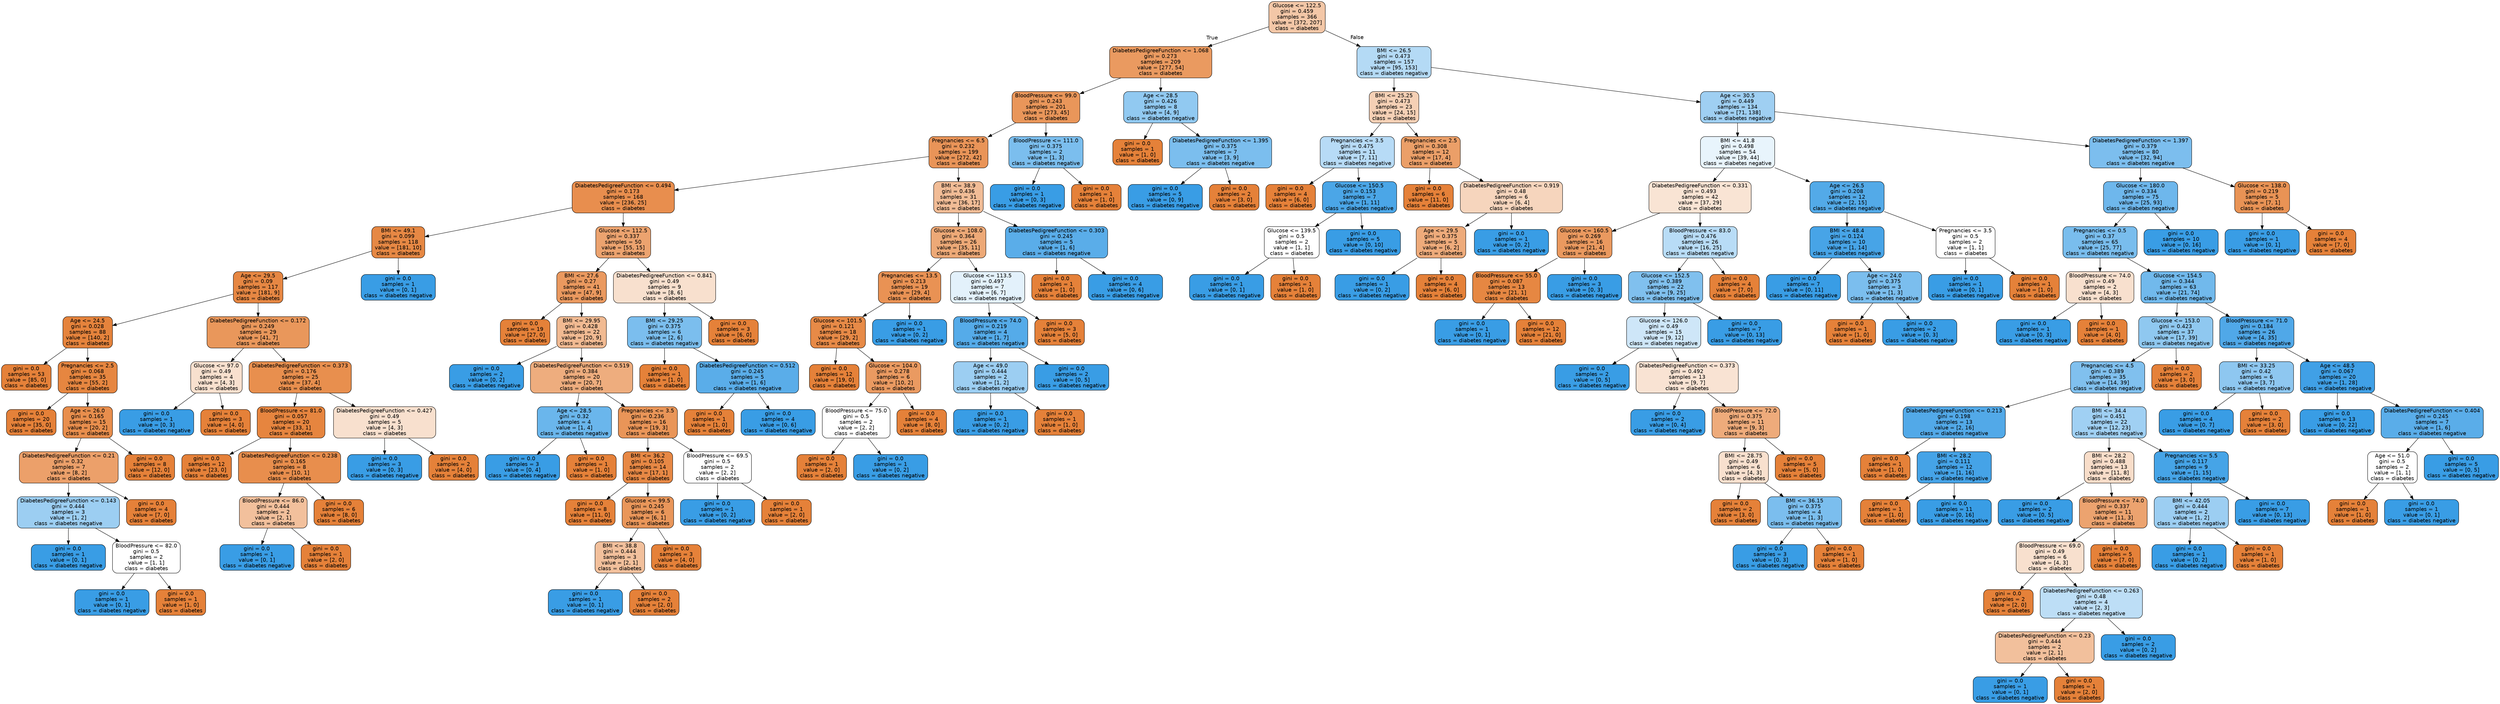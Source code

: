 digraph Tree {
node [shape=box, style="filled, rounded", color="black", fontname=helvetica] ;
edge [fontname=helvetica] ;
0 [label="Glucose <= 122.5\ngini = 0.459\nsamples = 366\nvalue = [372, 207]\nclass = diabetes", fillcolor="#f3c7a7"] ;
1 [label="DiabetesPedigreeFunction <= 1.068\ngini = 0.273\nsamples = 209\nvalue = [277, 54]\nclass = diabetes", fillcolor="#ea9a60"] ;
0 -> 1 [labeldistance=2.5, labelangle=45, headlabel="True"] ;
2 [label="BloodPressure <= 99.0\ngini = 0.243\nsamples = 201\nvalue = [273, 45]\nclass = diabetes", fillcolor="#e9965a"] ;
1 -> 2 ;
3 [label="Pregnancies <= 6.5\ngini = 0.232\nsamples = 199\nvalue = [272, 42]\nclass = diabetes", fillcolor="#e99458"] ;
2 -> 3 ;
4 [label="DiabetesPedigreeFunction <= 0.494\ngini = 0.173\nsamples = 168\nvalue = [236, 25]\nclass = diabetes", fillcolor="#e88e4e"] ;
3 -> 4 ;
5 [label="BMI <= 49.1\ngini = 0.099\nsamples = 118\nvalue = [181, 10]\nclass = diabetes", fillcolor="#e68844"] ;
4 -> 5 ;
6 [label="Age <= 29.5\ngini = 0.09\nsamples = 117\nvalue = [181, 9]\nclass = diabetes", fillcolor="#e68743"] ;
5 -> 6 ;
7 [label="Age <= 24.5\ngini = 0.028\nsamples = 88\nvalue = [140, 2]\nclass = diabetes", fillcolor="#e5833c"] ;
6 -> 7 ;
8 [label="gini = 0.0\nsamples = 53\nvalue = [85, 0]\nclass = diabetes", fillcolor="#e58139"] ;
7 -> 8 ;
9 [label="Pregnancies <= 2.5\ngini = 0.068\nsamples = 35\nvalue = [55, 2]\nclass = diabetes", fillcolor="#e68640"] ;
7 -> 9 ;
10 [label="gini = 0.0\nsamples = 20\nvalue = [35, 0]\nclass = diabetes", fillcolor="#e58139"] ;
9 -> 10 ;
11 [label="Age <= 26.0\ngini = 0.165\nsamples = 15\nvalue = [20, 2]\nclass = diabetes", fillcolor="#e88e4d"] ;
9 -> 11 ;
12 [label="DiabetesPedigreeFunction <= 0.21\ngini = 0.32\nsamples = 7\nvalue = [8, 2]\nclass = diabetes", fillcolor="#eca06a"] ;
11 -> 12 ;
13 [label="DiabetesPedigreeFunction <= 0.143\ngini = 0.444\nsamples = 3\nvalue = [1, 2]\nclass = diabetes negative", fillcolor="#9ccef2"] ;
12 -> 13 ;
14 [label="gini = 0.0\nsamples = 1\nvalue = [0, 1]\nclass = diabetes negative", fillcolor="#399de5"] ;
13 -> 14 ;
15 [label="BloodPressure <= 82.0\ngini = 0.5\nsamples = 2\nvalue = [1, 1]\nclass = diabetes", fillcolor="#ffffff"] ;
13 -> 15 ;
16 [label="gini = 0.0\nsamples = 1\nvalue = [0, 1]\nclass = diabetes negative", fillcolor="#399de5"] ;
15 -> 16 ;
17 [label="gini = 0.0\nsamples = 1\nvalue = [1, 0]\nclass = diabetes", fillcolor="#e58139"] ;
15 -> 17 ;
18 [label="gini = 0.0\nsamples = 4\nvalue = [7, 0]\nclass = diabetes", fillcolor="#e58139"] ;
12 -> 18 ;
19 [label="gini = 0.0\nsamples = 8\nvalue = [12, 0]\nclass = diabetes", fillcolor="#e58139"] ;
11 -> 19 ;
20 [label="DiabetesPedigreeFunction <= 0.172\ngini = 0.249\nsamples = 29\nvalue = [41, 7]\nclass = diabetes", fillcolor="#e9975b"] ;
6 -> 20 ;
21 [label="Glucose <= 97.0\ngini = 0.49\nsamples = 4\nvalue = [4, 3]\nclass = diabetes", fillcolor="#f8e0ce"] ;
20 -> 21 ;
22 [label="gini = 0.0\nsamples = 1\nvalue = [0, 3]\nclass = diabetes negative", fillcolor="#399de5"] ;
21 -> 22 ;
23 [label="gini = 0.0\nsamples = 3\nvalue = [4, 0]\nclass = diabetes", fillcolor="#e58139"] ;
21 -> 23 ;
24 [label="DiabetesPedigreeFunction <= 0.373\ngini = 0.176\nsamples = 25\nvalue = [37, 4]\nclass = diabetes", fillcolor="#e88f4e"] ;
20 -> 24 ;
25 [label="BloodPressure <= 81.0\ngini = 0.057\nsamples = 20\nvalue = [33, 1]\nclass = diabetes", fillcolor="#e6853f"] ;
24 -> 25 ;
26 [label="gini = 0.0\nsamples = 12\nvalue = [23, 0]\nclass = diabetes", fillcolor="#e58139"] ;
25 -> 26 ;
27 [label="DiabetesPedigreeFunction <= 0.238\ngini = 0.165\nsamples = 8\nvalue = [10, 1]\nclass = diabetes", fillcolor="#e88e4d"] ;
25 -> 27 ;
28 [label="BloodPressure <= 86.0\ngini = 0.444\nsamples = 2\nvalue = [2, 1]\nclass = diabetes", fillcolor="#f2c09c"] ;
27 -> 28 ;
29 [label="gini = 0.0\nsamples = 1\nvalue = [0, 1]\nclass = diabetes negative", fillcolor="#399de5"] ;
28 -> 29 ;
30 [label="gini = 0.0\nsamples = 1\nvalue = [2, 0]\nclass = diabetes", fillcolor="#e58139"] ;
28 -> 30 ;
31 [label="gini = 0.0\nsamples = 6\nvalue = [8, 0]\nclass = diabetes", fillcolor="#e58139"] ;
27 -> 31 ;
32 [label="DiabetesPedigreeFunction <= 0.427\ngini = 0.49\nsamples = 5\nvalue = [4, 3]\nclass = diabetes", fillcolor="#f8e0ce"] ;
24 -> 32 ;
33 [label="gini = 0.0\nsamples = 3\nvalue = [0, 3]\nclass = diabetes negative", fillcolor="#399de5"] ;
32 -> 33 ;
34 [label="gini = 0.0\nsamples = 2\nvalue = [4, 0]\nclass = diabetes", fillcolor="#e58139"] ;
32 -> 34 ;
35 [label="gini = 0.0\nsamples = 1\nvalue = [0, 1]\nclass = diabetes negative", fillcolor="#399de5"] ;
5 -> 35 ;
36 [label="Glucose <= 112.5\ngini = 0.337\nsamples = 50\nvalue = [55, 15]\nclass = diabetes", fillcolor="#eca36f"] ;
4 -> 36 ;
37 [label="BMI <= 27.6\ngini = 0.27\nsamples = 41\nvalue = [47, 9]\nclass = diabetes", fillcolor="#ea995f"] ;
36 -> 37 ;
38 [label="gini = 0.0\nsamples = 19\nvalue = [27, 0]\nclass = diabetes", fillcolor="#e58139"] ;
37 -> 38 ;
39 [label="BMI <= 29.95\ngini = 0.428\nsamples = 22\nvalue = [20, 9]\nclass = diabetes", fillcolor="#f1ba92"] ;
37 -> 39 ;
40 [label="gini = 0.0\nsamples = 2\nvalue = [0, 2]\nclass = diabetes negative", fillcolor="#399de5"] ;
39 -> 40 ;
41 [label="DiabetesPedigreeFunction <= 0.519\ngini = 0.384\nsamples = 20\nvalue = [20, 7]\nclass = diabetes", fillcolor="#eead7e"] ;
39 -> 41 ;
42 [label="Age <= 28.5\ngini = 0.32\nsamples = 4\nvalue = [1, 4]\nclass = diabetes negative", fillcolor="#6ab6ec"] ;
41 -> 42 ;
43 [label="gini = 0.0\nsamples = 3\nvalue = [0, 4]\nclass = diabetes negative", fillcolor="#399de5"] ;
42 -> 43 ;
44 [label="gini = 0.0\nsamples = 1\nvalue = [1, 0]\nclass = diabetes", fillcolor="#e58139"] ;
42 -> 44 ;
45 [label="Pregnancies <= 3.5\ngini = 0.236\nsamples = 16\nvalue = [19, 3]\nclass = diabetes", fillcolor="#e99558"] ;
41 -> 45 ;
46 [label="BMI <= 36.2\ngini = 0.105\nsamples = 14\nvalue = [17, 1]\nclass = diabetes", fillcolor="#e78845"] ;
45 -> 46 ;
47 [label="gini = 0.0\nsamples = 8\nvalue = [11, 0]\nclass = diabetes", fillcolor="#e58139"] ;
46 -> 47 ;
48 [label="Glucose <= 99.5\ngini = 0.245\nsamples = 6\nvalue = [6, 1]\nclass = diabetes", fillcolor="#e9965a"] ;
46 -> 48 ;
49 [label="BMI <= 38.8\ngini = 0.444\nsamples = 3\nvalue = [2, 1]\nclass = diabetes", fillcolor="#f2c09c"] ;
48 -> 49 ;
50 [label="gini = 0.0\nsamples = 1\nvalue = [0, 1]\nclass = diabetes negative", fillcolor="#399de5"] ;
49 -> 50 ;
51 [label="gini = 0.0\nsamples = 2\nvalue = [2, 0]\nclass = diabetes", fillcolor="#e58139"] ;
49 -> 51 ;
52 [label="gini = 0.0\nsamples = 3\nvalue = [4, 0]\nclass = diabetes", fillcolor="#e58139"] ;
48 -> 52 ;
53 [label="BloodPressure <= 69.5\ngini = 0.5\nsamples = 2\nvalue = [2, 2]\nclass = diabetes", fillcolor="#ffffff"] ;
45 -> 53 ;
54 [label="gini = 0.0\nsamples = 1\nvalue = [0, 2]\nclass = diabetes negative", fillcolor="#399de5"] ;
53 -> 54 ;
55 [label="gini = 0.0\nsamples = 1\nvalue = [2, 0]\nclass = diabetes", fillcolor="#e58139"] ;
53 -> 55 ;
56 [label="DiabetesPedigreeFunction <= 0.841\ngini = 0.49\nsamples = 9\nvalue = [8, 6]\nclass = diabetes", fillcolor="#f8e0ce"] ;
36 -> 56 ;
57 [label="BMI <= 29.25\ngini = 0.375\nsamples = 6\nvalue = [2, 6]\nclass = diabetes negative", fillcolor="#7bbeee"] ;
56 -> 57 ;
58 [label="gini = 0.0\nsamples = 1\nvalue = [1, 0]\nclass = diabetes", fillcolor="#e58139"] ;
57 -> 58 ;
59 [label="DiabetesPedigreeFunction <= 0.512\ngini = 0.245\nsamples = 5\nvalue = [1, 6]\nclass = diabetes negative", fillcolor="#5aade9"] ;
57 -> 59 ;
60 [label="gini = 0.0\nsamples = 1\nvalue = [1, 0]\nclass = diabetes", fillcolor="#e58139"] ;
59 -> 60 ;
61 [label="gini = 0.0\nsamples = 4\nvalue = [0, 6]\nclass = diabetes negative", fillcolor="#399de5"] ;
59 -> 61 ;
62 [label="gini = 0.0\nsamples = 3\nvalue = [6, 0]\nclass = diabetes", fillcolor="#e58139"] ;
56 -> 62 ;
63 [label="BMI <= 38.9\ngini = 0.436\nsamples = 31\nvalue = [36, 17]\nclass = diabetes", fillcolor="#f1bc96"] ;
3 -> 63 ;
64 [label="Glucose <= 108.0\ngini = 0.364\nsamples = 26\nvalue = [35, 11]\nclass = diabetes", fillcolor="#eda977"] ;
63 -> 64 ;
65 [label="Pregnancies <= 13.5\ngini = 0.213\nsamples = 19\nvalue = [29, 4]\nclass = diabetes", fillcolor="#e99254"] ;
64 -> 65 ;
66 [label="Glucose <= 101.5\ngini = 0.121\nsamples = 18\nvalue = [29, 2]\nclass = diabetes", fillcolor="#e78a47"] ;
65 -> 66 ;
67 [label="gini = 0.0\nsamples = 12\nvalue = [19, 0]\nclass = diabetes", fillcolor="#e58139"] ;
66 -> 67 ;
68 [label="Glucose <= 104.0\ngini = 0.278\nsamples = 6\nvalue = [10, 2]\nclass = diabetes", fillcolor="#ea9a61"] ;
66 -> 68 ;
69 [label="BloodPressure <= 75.0\ngini = 0.5\nsamples = 2\nvalue = [2, 2]\nclass = diabetes", fillcolor="#ffffff"] ;
68 -> 69 ;
70 [label="gini = 0.0\nsamples = 1\nvalue = [2, 0]\nclass = diabetes", fillcolor="#e58139"] ;
69 -> 70 ;
71 [label="gini = 0.0\nsamples = 1\nvalue = [0, 2]\nclass = diabetes negative", fillcolor="#399de5"] ;
69 -> 71 ;
72 [label="gini = 0.0\nsamples = 4\nvalue = [8, 0]\nclass = diabetes", fillcolor="#e58139"] ;
68 -> 72 ;
73 [label="gini = 0.0\nsamples = 1\nvalue = [0, 2]\nclass = diabetes negative", fillcolor="#399de5"] ;
65 -> 73 ;
74 [label="Glucose <= 113.5\ngini = 0.497\nsamples = 7\nvalue = [6, 7]\nclass = diabetes negative", fillcolor="#e3f1fb"] ;
64 -> 74 ;
75 [label="BloodPressure <= 74.0\ngini = 0.219\nsamples = 4\nvalue = [1, 7]\nclass = diabetes negative", fillcolor="#55abe9"] ;
74 -> 75 ;
76 [label="Age <= 49.0\ngini = 0.444\nsamples = 2\nvalue = [1, 2]\nclass = diabetes negative", fillcolor="#9ccef2"] ;
75 -> 76 ;
77 [label="gini = 0.0\nsamples = 1\nvalue = [0, 2]\nclass = diabetes negative", fillcolor="#399de5"] ;
76 -> 77 ;
78 [label="gini = 0.0\nsamples = 1\nvalue = [1, 0]\nclass = diabetes", fillcolor="#e58139"] ;
76 -> 78 ;
79 [label="gini = 0.0\nsamples = 2\nvalue = [0, 5]\nclass = diabetes negative", fillcolor="#399de5"] ;
75 -> 79 ;
80 [label="gini = 0.0\nsamples = 3\nvalue = [5, 0]\nclass = diabetes", fillcolor="#e58139"] ;
74 -> 80 ;
81 [label="DiabetesPedigreeFunction <= 0.303\ngini = 0.245\nsamples = 5\nvalue = [1, 6]\nclass = diabetes negative", fillcolor="#5aade9"] ;
63 -> 81 ;
82 [label="gini = 0.0\nsamples = 1\nvalue = [1, 0]\nclass = diabetes", fillcolor="#e58139"] ;
81 -> 82 ;
83 [label="gini = 0.0\nsamples = 4\nvalue = [0, 6]\nclass = diabetes negative", fillcolor="#399de5"] ;
81 -> 83 ;
84 [label="BloodPressure <= 111.0\ngini = 0.375\nsamples = 2\nvalue = [1, 3]\nclass = diabetes negative", fillcolor="#7bbeee"] ;
2 -> 84 ;
85 [label="gini = 0.0\nsamples = 1\nvalue = [0, 3]\nclass = diabetes negative", fillcolor="#399de5"] ;
84 -> 85 ;
86 [label="gini = 0.0\nsamples = 1\nvalue = [1, 0]\nclass = diabetes", fillcolor="#e58139"] ;
84 -> 86 ;
87 [label="Age <= 28.5\ngini = 0.426\nsamples = 8\nvalue = [4, 9]\nclass = diabetes negative", fillcolor="#91c9f1"] ;
1 -> 87 ;
88 [label="gini = 0.0\nsamples = 1\nvalue = [1, 0]\nclass = diabetes", fillcolor="#e58139"] ;
87 -> 88 ;
89 [label="DiabetesPedigreeFunction <= 1.395\ngini = 0.375\nsamples = 7\nvalue = [3, 9]\nclass = diabetes negative", fillcolor="#7bbeee"] ;
87 -> 89 ;
90 [label="gini = 0.0\nsamples = 5\nvalue = [0, 9]\nclass = diabetes negative", fillcolor="#399de5"] ;
89 -> 90 ;
91 [label="gini = 0.0\nsamples = 2\nvalue = [3, 0]\nclass = diabetes", fillcolor="#e58139"] ;
89 -> 91 ;
92 [label="BMI <= 26.5\ngini = 0.473\nsamples = 157\nvalue = [95, 153]\nclass = diabetes negative", fillcolor="#b4daf5"] ;
0 -> 92 [labeldistance=2.5, labelangle=-45, headlabel="False"] ;
93 [label="BMI <= 25.25\ngini = 0.473\nsamples = 23\nvalue = [24, 15]\nclass = diabetes", fillcolor="#f5d0b5"] ;
92 -> 93 ;
94 [label="Pregnancies <= 3.5\ngini = 0.475\nsamples = 11\nvalue = [7, 11]\nclass = diabetes negative", fillcolor="#b7dbf6"] ;
93 -> 94 ;
95 [label="gini = 0.0\nsamples = 4\nvalue = [6, 0]\nclass = diabetes", fillcolor="#e58139"] ;
94 -> 95 ;
96 [label="Glucose <= 150.5\ngini = 0.153\nsamples = 7\nvalue = [1, 11]\nclass = diabetes negative", fillcolor="#4ba6e7"] ;
94 -> 96 ;
97 [label="Glucose <= 139.5\ngini = 0.5\nsamples = 2\nvalue = [1, 1]\nclass = diabetes", fillcolor="#ffffff"] ;
96 -> 97 ;
98 [label="gini = 0.0\nsamples = 1\nvalue = [0, 1]\nclass = diabetes negative", fillcolor="#399de5"] ;
97 -> 98 ;
99 [label="gini = 0.0\nsamples = 1\nvalue = [1, 0]\nclass = diabetes", fillcolor="#e58139"] ;
97 -> 99 ;
100 [label="gini = 0.0\nsamples = 5\nvalue = [0, 10]\nclass = diabetes negative", fillcolor="#399de5"] ;
96 -> 100 ;
101 [label="Pregnancies <= 2.5\ngini = 0.308\nsamples = 12\nvalue = [17, 4]\nclass = diabetes", fillcolor="#eb9f68"] ;
93 -> 101 ;
102 [label="gini = 0.0\nsamples = 6\nvalue = [11, 0]\nclass = diabetes", fillcolor="#e58139"] ;
101 -> 102 ;
103 [label="DiabetesPedigreeFunction <= 0.919\ngini = 0.48\nsamples = 6\nvalue = [6, 4]\nclass = diabetes", fillcolor="#f6d5bd"] ;
101 -> 103 ;
104 [label="Age <= 29.5\ngini = 0.375\nsamples = 5\nvalue = [6, 2]\nclass = diabetes", fillcolor="#eeab7b"] ;
103 -> 104 ;
105 [label="gini = 0.0\nsamples = 1\nvalue = [0, 2]\nclass = diabetes negative", fillcolor="#399de5"] ;
104 -> 105 ;
106 [label="gini = 0.0\nsamples = 4\nvalue = [6, 0]\nclass = diabetes", fillcolor="#e58139"] ;
104 -> 106 ;
107 [label="gini = 0.0\nsamples = 1\nvalue = [0, 2]\nclass = diabetes negative", fillcolor="#399de5"] ;
103 -> 107 ;
108 [label="Age <= 30.5\ngini = 0.449\nsamples = 134\nvalue = [71, 138]\nclass = diabetes negative", fillcolor="#9fcff2"] ;
92 -> 108 ;
109 [label="BMI <= 41.8\ngini = 0.498\nsamples = 54\nvalue = [39, 44]\nclass = diabetes negative", fillcolor="#e8f4fc"] ;
108 -> 109 ;
110 [label="DiabetesPedigreeFunction <= 0.331\ngini = 0.493\nsamples = 42\nvalue = [37, 29]\nclass = diabetes", fillcolor="#f9e4d4"] ;
109 -> 110 ;
111 [label="Glucose <= 160.5\ngini = 0.269\nsamples = 16\nvalue = [21, 4]\nclass = diabetes", fillcolor="#ea995f"] ;
110 -> 111 ;
112 [label="BloodPressure <= 55.0\ngini = 0.087\nsamples = 13\nvalue = [21, 1]\nclass = diabetes", fillcolor="#e68742"] ;
111 -> 112 ;
113 [label="gini = 0.0\nsamples = 1\nvalue = [0, 1]\nclass = diabetes negative", fillcolor="#399de5"] ;
112 -> 113 ;
114 [label="gini = 0.0\nsamples = 12\nvalue = [21, 0]\nclass = diabetes", fillcolor="#e58139"] ;
112 -> 114 ;
115 [label="gini = 0.0\nsamples = 3\nvalue = [0, 3]\nclass = diabetes negative", fillcolor="#399de5"] ;
111 -> 115 ;
116 [label="BloodPressure <= 83.0\ngini = 0.476\nsamples = 26\nvalue = [16, 25]\nclass = diabetes negative", fillcolor="#b8dcf6"] ;
110 -> 116 ;
117 [label="Glucose <= 152.5\ngini = 0.389\nsamples = 22\nvalue = [9, 25]\nclass = diabetes negative", fillcolor="#80c0ee"] ;
116 -> 117 ;
118 [label="Glucose <= 126.0\ngini = 0.49\nsamples = 15\nvalue = [9, 12]\nclass = diabetes negative", fillcolor="#cee6f8"] ;
117 -> 118 ;
119 [label="gini = 0.0\nsamples = 2\nvalue = [0, 5]\nclass = diabetes negative", fillcolor="#399de5"] ;
118 -> 119 ;
120 [label="DiabetesPedigreeFunction <= 0.373\ngini = 0.492\nsamples = 13\nvalue = [9, 7]\nclass = diabetes", fillcolor="#f9e3d3"] ;
118 -> 120 ;
121 [label="gini = 0.0\nsamples = 2\nvalue = [0, 4]\nclass = diabetes negative", fillcolor="#399de5"] ;
120 -> 121 ;
122 [label="BloodPressure <= 72.0\ngini = 0.375\nsamples = 11\nvalue = [9, 3]\nclass = diabetes", fillcolor="#eeab7b"] ;
120 -> 122 ;
123 [label="BMI <= 28.75\ngini = 0.49\nsamples = 6\nvalue = [4, 3]\nclass = diabetes", fillcolor="#f8e0ce"] ;
122 -> 123 ;
124 [label="gini = 0.0\nsamples = 2\nvalue = [3, 0]\nclass = diabetes", fillcolor="#e58139"] ;
123 -> 124 ;
125 [label="BMI <= 36.15\ngini = 0.375\nsamples = 4\nvalue = [1, 3]\nclass = diabetes negative", fillcolor="#7bbeee"] ;
123 -> 125 ;
126 [label="gini = 0.0\nsamples = 3\nvalue = [0, 3]\nclass = diabetes negative", fillcolor="#399de5"] ;
125 -> 126 ;
127 [label="gini = 0.0\nsamples = 1\nvalue = [1, 0]\nclass = diabetes", fillcolor="#e58139"] ;
125 -> 127 ;
128 [label="gini = 0.0\nsamples = 5\nvalue = [5, 0]\nclass = diabetes", fillcolor="#e58139"] ;
122 -> 128 ;
129 [label="gini = 0.0\nsamples = 7\nvalue = [0, 13]\nclass = diabetes negative", fillcolor="#399de5"] ;
117 -> 129 ;
130 [label="gini = 0.0\nsamples = 4\nvalue = [7, 0]\nclass = diabetes", fillcolor="#e58139"] ;
116 -> 130 ;
131 [label="Age <= 26.5\ngini = 0.208\nsamples = 12\nvalue = [2, 15]\nclass = diabetes negative", fillcolor="#53aae8"] ;
109 -> 131 ;
132 [label="BMI <= 48.4\ngini = 0.124\nsamples = 10\nvalue = [1, 14]\nclass = diabetes negative", fillcolor="#47a4e7"] ;
131 -> 132 ;
133 [label="gini = 0.0\nsamples = 7\nvalue = [0, 11]\nclass = diabetes negative", fillcolor="#399de5"] ;
132 -> 133 ;
134 [label="Age <= 24.0\ngini = 0.375\nsamples = 3\nvalue = [1, 3]\nclass = diabetes negative", fillcolor="#7bbeee"] ;
132 -> 134 ;
135 [label="gini = 0.0\nsamples = 1\nvalue = [1, 0]\nclass = diabetes", fillcolor="#e58139"] ;
134 -> 135 ;
136 [label="gini = 0.0\nsamples = 2\nvalue = [0, 3]\nclass = diabetes negative", fillcolor="#399de5"] ;
134 -> 136 ;
137 [label="Pregnancies <= 3.5\ngini = 0.5\nsamples = 2\nvalue = [1, 1]\nclass = diabetes", fillcolor="#ffffff"] ;
131 -> 137 ;
138 [label="gini = 0.0\nsamples = 1\nvalue = [0, 1]\nclass = diabetes negative", fillcolor="#399de5"] ;
137 -> 138 ;
139 [label="gini = 0.0\nsamples = 1\nvalue = [1, 0]\nclass = diabetes", fillcolor="#e58139"] ;
137 -> 139 ;
140 [label="DiabetesPedigreeFunction <= 1.397\ngini = 0.379\nsamples = 80\nvalue = [32, 94]\nclass = diabetes negative", fillcolor="#7cbeee"] ;
108 -> 140 ;
141 [label="Glucose <= 180.0\ngini = 0.334\nsamples = 75\nvalue = [25, 93]\nclass = diabetes negative", fillcolor="#6eb7ec"] ;
140 -> 141 ;
142 [label="Pregnancies <= 0.5\ngini = 0.37\nsamples = 65\nvalue = [25, 77]\nclass = diabetes negative", fillcolor="#79bded"] ;
141 -> 142 ;
143 [label="BloodPressure <= 74.0\ngini = 0.49\nsamples = 2\nvalue = [4, 3]\nclass = diabetes", fillcolor="#f8e0ce"] ;
142 -> 143 ;
144 [label="gini = 0.0\nsamples = 1\nvalue = [0, 3]\nclass = diabetes negative", fillcolor="#399de5"] ;
143 -> 144 ;
145 [label="gini = 0.0\nsamples = 1\nvalue = [4, 0]\nclass = diabetes", fillcolor="#e58139"] ;
143 -> 145 ;
146 [label="Glucose <= 154.5\ngini = 0.344\nsamples = 63\nvalue = [21, 74]\nclass = diabetes negative", fillcolor="#71b9ec"] ;
142 -> 146 ;
147 [label="Glucose <= 153.0\ngini = 0.423\nsamples = 37\nvalue = [17, 39]\nclass = diabetes negative", fillcolor="#8fc8f0"] ;
146 -> 147 ;
148 [label="Pregnancies <= 4.5\ngini = 0.389\nsamples = 35\nvalue = [14, 39]\nclass = diabetes negative", fillcolor="#80c0ee"] ;
147 -> 148 ;
149 [label="DiabetesPedigreeFunction <= 0.213\ngini = 0.198\nsamples = 13\nvalue = [2, 16]\nclass = diabetes negative", fillcolor="#52a9e8"] ;
148 -> 149 ;
150 [label="gini = 0.0\nsamples = 1\nvalue = [1, 0]\nclass = diabetes", fillcolor="#e58139"] ;
149 -> 150 ;
151 [label="BMI <= 28.2\ngini = 0.111\nsamples = 12\nvalue = [1, 16]\nclass = diabetes negative", fillcolor="#45a3e7"] ;
149 -> 151 ;
152 [label="gini = 0.0\nsamples = 1\nvalue = [1, 0]\nclass = diabetes", fillcolor="#e58139"] ;
151 -> 152 ;
153 [label="gini = 0.0\nsamples = 11\nvalue = [0, 16]\nclass = diabetes negative", fillcolor="#399de5"] ;
151 -> 153 ;
154 [label="BMI <= 34.4\ngini = 0.451\nsamples = 22\nvalue = [12, 23]\nclass = diabetes negative", fillcolor="#a0d0f3"] ;
148 -> 154 ;
155 [label="BMI <= 28.2\ngini = 0.488\nsamples = 13\nvalue = [11, 8]\nclass = diabetes", fillcolor="#f8ddc9"] ;
154 -> 155 ;
156 [label="gini = 0.0\nsamples = 2\nvalue = [0, 5]\nclass = diabetes negative", fillcolor="#399de5"] ;
155 -> 156 ;
157 [label="BloodPressure <= 74.0\ngini = 0.337\nsamples = 11\nvalue = [11, 3]\nclass = diabetes", fillcolor="#eca36f"] ;
155 -> 157 ;
158 [label="BloodPressure <= 69.0\ngini = 0.49\nsamples = 6\nvalue = [4, 3]\nclass = diabetes", fillcolor="#f8e0ce"] ;
157 -> 158 ;
159 [label="gini = 0.0\nsamples = 2\nvalue = [2, 0]\nclass = diabetes", fillcolor="#e58139"] ;
158 -> 159 ;
160 [label="DiabetesPedigreeFunction <= 0.263\ngini = 0.48\nsamples = 4\nvalue = [2, 3]\nclass = diabetes negative", fillcolor="#bddef6"] ;
158 -> 160 ;
161 [label="DiabetesPedigreeFunction <= 0.23\ngini = 0.444\nsamples = 2\nvalue = [2, 1]\nclass = diabetes", fillcolor="#f2c09c"] ;
160 -> 161 ;
162 [label="gini = 0.0\nsamples = 1\nvalue = [0, 1]\nclass = diabetes negative", fillcolor="#399de5"] ;
161 -> 162 ;
163 [label="gini = 0.0\nsamples = 1\nvalue = [2, 0]\nclass = diabetes", fillcolor="#e58139"] ;
161 -> 163 ;
164 [label="gini = 0.0\nsamples = 2\nvalue = [0, 2]\nclass = diabetes negative", fillcolor="#399de5"] ;
160 -> 164 ;
165 [label="gini = 0.0\nsamples = 5\nvalue = [7, 0]\nclass = diabetes", fillcolor="#e58139"] ;
157 -> 165 ;
166 [label="Pregnancies <= 5.5\ngini = 0.117\nsamples = 9\nvalue = [1, 15]\nclass = diabetes negative", fillcolor="#46a4e7"] ;
154 -> 166 ;
167 [label="BMI <= 42.05\ngini = 0.444\nsamples = 2\nvalue = [1, 2]\nclass = diabetes negative", fillcolor="#9ccef2"] ;
166 -> 167 ;
168 [label="gini = 0.0\nsamples = 1\nvalue = [0, 2]\nclass = diabetes negative", fillcolor="#399de5"] ;
167 -> 168 ;
169 [label="gini = 0.0\nsamples = 1\nvalue = [1, 0]\nclass = diabetes", fillcolor="#e58139"] ;
167 -> 169 ;
170 [label="gini = 0.0\nsamples = 7\nvalue = [0, 13]\nclass = diabetes negative", fillcolor="#399de5"] ;
166 -> 170 ;
171 [label="gini = 0.0\nsamples = 2\nvalue = [3, 0]\nclass = diabetes", fillcolor="#e58139"] ;
147 -> 171 ;
172 [label="BloodPressure <= 71.0\ngini = 0.184\nsamples = 26\nvalue = [4, 35]\nclass = diabetes negative", fillcolor="#50a8e8"] ;
146 -> 172 ;
173 [label="BMI <= 33.25\ngini = 0.42\nsamples = 6\nvalue = [3, 7]\nclass = diabetes negative", fillcolor="#8ec7f0"] ;
172 -> 173 ;
174 [label="gini = 0.0\nsamples = 4\nvalue = [0, 7]\nclass = diabetes negative", fillcolor="#399de5"] ;
173 -> 174 ;
175 [label="gini = 0.0\nsamples = 2\nvalue = [3, 0]\nclass = diabetes", fillcolor="#e58139"] ;
173 -> 175 ;
176 [label="Age <= 48.5\ngini = 0.067\nsamples = 20\nvalue = [1, 28]\nclass = diabetes negative", fillcolor="#40a0e6"] ;
172 -> 176 ;
177 [label="gini = 0.0\nsamples = 13\nvalue = [0, 22]\nclass = diabetes negative", fillcolor="#399de5"] ;
176 -> 177 ;
178 [label="DiabetesPedigreeFunction <= 0.404\ngini = 0.245\nsamples = 7\nvalue = [1, 6]\nclass = diabetes negative", fillcolor="#5aade9"] ;
176 -> 178 ;
179 [label="Age <= 51.0\ngini = 0.5\nsamples = 2\nvalue = [1, 1]\nclass = diabetes", fillcolor="#ffffff"] ;
178 -> 179 ;
180 [label="gini = 0.0\nsamples = 1\nvalue = [1, 0]\nclass = diabetes", fillcolor="#e58139"] ;
179 -> 180 ;
181 [label="gini = 0.0\nsamples = 1\nvalue = [0, 1]\nclass = diabetes negative", fillcolor="#399de5"] ;
179 -> 181 ;
182 [label="gini = 0.0\nsamples = 5\nvalue = [0, 5]\nclass = diabetes negative", fillcolor="#399de5"] ;
178 -> 182 ;
183 [label="gini = 0.0\nsamples = 10\nvalue = [0, 16]\nclass = diabetes negative", fillcolor="#399de5"] ;
141 -> 183 ;
184 [label="Glucose <= 138.0\ngini = 0.219\nsamples = 5\nvalue = [7, 1]\nclass = diabetes", fillcolor="#e99355"] ;
140 -> 184 ;
185 [label="gini = 0.0\nsamples = 1\nvalue = [0, 1]\nclass = diabetes negative", fillcolor="#399de5"] ;
184 -> 185 ;
186 [label="gini = 0.0\nsamples = 4\nvalue = [7, 0]\nclass = diabetes", fillcolor="#e58139"] ;
184 -> 186 ;
}
